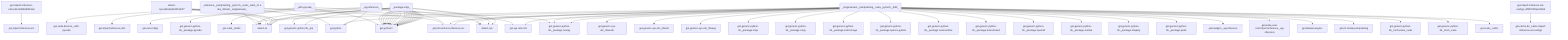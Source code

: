 graph TD
    app-mlperf-inference,d775cac873ee4231_(_reference,_pointpainting,_pytorch,_cuda,_valid,_r5.1-dev_default,_singlestream_) --> detect,os
    app-mlperf-inference,d775cac873ee4231_(_reference,_pointpainting,_pytorch,_cuda,_valid,_r5.1-dev_default,_singlestream_) --> get,sys-utils-mlc
    app-mlperf-inference,d775cac873ee4231_(_reference,_pointpainting,_pytorch,_cuda,_valid,_r5.1-dev_default,_singlestream_) --> get,python
    app-mlperf-inference,d775cac873ee4231_(_reference,_pointpainting,_pytorch,_cuda,_valid,_r5.1-dev_default,_singlestream_) --> get,mlcommons,inference,src
    get-mlperf-inference-utils,e341e5f86d8342e5 --> get,mlperf,inference,src
    app-mlperf-inference,d775cac873ee4231_(_reference,_pointpainting,_pytorch,_cuda,_valid,_r5.1-dev_default,_singlestream_) --> get,mlperf,inference,utils
    get-cuda-devices,7a3ede4d3558427a_(_with-pycuda_) --> get,cuda,_toolkit
    get-cuda-devices,7a3ede4d3558427a_(_with-pycuda_) --> get,python3
    get-generic-python-lib,94b62a682bc44791_(_package.pycuda_) --> get,python3
    get-cuda-devices,7a3ede4d3558427a_(_with-pycuda_) --> get,generic-python-lib,_package.pycuda
    get-generic-python-lib,94b62a682bc44791_(_package.numpy_) --> get,python3
    get-cuda-devices,7a3ede4d3558427a_(_with-pycuda_) --> get,generic-python-lib,_package.numpy
    app-mlperf-inference,d775cac873ee4231_(_reference,_pointpainting,_pytorch,_cuda,_valid,_r5.1-dev_default,_singlestream_) --> get,cuda-devices,_with-pycuda
    app-mlperf-inference-mlcommons-python,ff149e9781fc4b65_(_singlestream,_pointpainting,_cuda,_pytorch,_fp32_) --> detect,os
    detect-cpu,586c8a43320142f7 --> detect,os
    app-mlperf-inference-mlcommons-python,ff149e9781fc4b65_(_singlestream,_pointpainting,_cuda,_pytorch,_fp32_) --> detect,cpu
    app-mlperf-inference-mlcommons-python,ff149e9781fc4b65_(_singlestream,_pointpainting,_cuda,_pytorch,_fp32_) --> get,sys-utils-mlc
    app-mlperf-inference-mlcommons-python,ff149e9781fc4b65_(_singlestream,_pointpainting,_cuda,_pytorch,_fp32_) --> get,python
    app-mlperf-inference-mlcommons-python,ff149e9781fc4b65_(_singlestream,_pointpainting,_cuda,_pytorch,_fp32_) --> get,cuda,_cudnn
    get-generic-python-lib,94b62a682bc44791_(_torch_cuda_) --> get,python3
    app-mlperf-inference-mlcommons-python,ff149e9781fc4b65_(_singlestream,_pointpainting,_cuda,_pytorch,_fp32_) --> get,generic-python-lib,_torch_cuda
    get-generic-python-lib,94b62a682bc44791_(_torchvision_cuda_) --> get,python3
    app-mlperf-inference-mlcommons-python,ff149e9781fc4b65_(_singlestream,_pointpainting,_cuda,_pytorch,_fp32_) --> get,generic-python-lib,_torchvision_cuda
    app-mlperf-inference-mlcommons-python,ff149e9781fc4b65_(_singlestream,_pointpainting,_cuda,_pytorch,_fp32_) --> get,ml-model,pointpainting
    app-mlperf-inference-mlcommons-python,ff149e9781fc4b65_(_singlestream,_pointpainting,_cuda,_pytorch,_fp32_) --> get,dataset,waymo
    generate-mlperf-inference-user-conf,3af4475745964b93_(_wg-inference_) --> detect,os
    detect-cpu,586c8a43320142f7 --> detect,os
    generate-mlperf-inference-user-conf,3af4475745964b93_(_wg-inference_) --> detect,cpu
    generate-mlperf-inference-user-conf,3af4475745964b93_(_wg-inference_) --> get,python
    get-mlperf-inference-sut-configs,c2fbf72009e2445b --> get,cache,dir,_name.mlperf-inference-sut-configs
    generate-mlperf-inference-user-conf,3af4475745964b93_(_wg-inference_) --> get,sut,configs
    generate-mlperf-inference-user-conf,3af4475745964b93_(_wg-inference_) --> get,mlcommons,inference,src
    app-mlperf-inference-mlcommons-python,ff149e9781fc4b65_(_singlestream,_pointpainting,_cuda,_pytorch,_fp32_) --> generate,user-conf,mlperf,inference,_wg-inference
    app-mlperf-inference-mlcommons-python,ff149e9781fc4b65_(_singlestream,_pointpainting,_cuda,_pytorch,_fp32_) --> get,loadgen,_wg-inference
    app-mlperf-inference-mlcommons-python,ff149e9781fc4b65_(_singlestream,_pointpainting,_cuda,_pytorch,_fp32_) --> get,mlcommons,inference,src
    app-mlperf-inference-mlcommons-python,ff149e9781fc4b65_(_singlestream,_pointpainting,_cuda,_pytorch,_fp32_) --> get,mlcommons,inference,src
    get-generic-python-lib,94b62a682bc44791_(_package.psutil_) --> get,python3
    app-mlperf-inference-mlcommons-python,ff149e9781fc4b65_(_singlestream,_pointpainting,_cuda,_pytorch,_fp32_) --> get,generic-python-lib,_package.psutil
    get-generic-python-lib,94b62a682bc44791_(_package.shapely_) --> get,python3
    app-mlperf-inference-mlcommons-python,ff149e9781fc4b65_(_singlestream,_pointpainting,_cuda,_pytorch,_fp32_) --> get,generic-python-lib,_package.shapely
    get-generic-python-lib,94b62a682bc44791_(_package.numba_) --> get,python3
    app-mlperf-inference-mlcommons-python,ff149e9781fc4b65_(_singlestream,_pointpainting,_cuda,_pytorch,_fp32_) --> get,generic-python-lib,_package.numba
    get-generic-python-lib,94b62a682bc44791_(_package.open3d_) --> get,python3
    app-mlperf-inference-mlcommons-python,ff149e9781fc4b65_(_singlestream,_pointpainting,_cuda,_pytorch,_fp32_) --> get,generic-python-lib,_package.open3d
    get-generic-python-lib,94b62a682bc44791_(_package.numpy_) --> detect,os
    detect-cpu,586c8a43320142f7 --> detect,os
    get-generic-python-lib,94b62a682bc44791_(_package.numpy_) --> detect,cpu
    get-generic-python-lib,94b62a682bc44791_(_package.numpy_) --> get,python3
    get-generic-python-lib,94b62a682bc44791_(_pip_) --> get,python3
    get-generic-python-lib,94b62a682bc44791_(_package.numpy_) --> get,generic-python-lib,_pip
    app-mlperf-inference-mlcommons-python,ff149e9781fc4b65_(_singlestream,_pointpainting,_cuda,_pytorch,_fp32_) --> get,generic-python-lib,_package.numpy
    get-generic-python-lib,94b62a682bc44791_(_package.numpy_) --> detect,os
    detect-cpu,586c8a43320142f7 --> detect,os
    get-generic-python-lib,94b62a682bc44791_(_package.numpy_) --> detect,cpu
    get-generic-python-lib,94b62a682bc44791_(_package.numpy_) --> get,python3
    get-generic-python-lib,94b62a682bc44791_(_pip_) --> get,python3
    get-generic-python-lib,94b62a682bc44791_(_package.numpy_) --> get,generic-python-lib,_pip
    app-mlperf-inference-mlcommons-python,ff149e9781fc4b65_(_singlestream,_pointpainting,_cuda,_pytorch,_fp32_) --> get,generic-python-lib,_package.numpy
    get-generic-python-lib,94b62a682bc44791_(_package.tensorboard_) --> get,python3
    app-mlperf-inference-mlcommons-python,ff149e9781fc4b65_(_singlestream,_pointpainting,_cuda,_pytorch,_fp32_) --> get,generic-python-lib,_package.tensorboard
    get-generic-python-lib,94b62a682bc44791_(_package.onnxruntime_) --> get,python3
    app-mlperf-inference-mlcommons-python,ff149e9781fc4b65_(_singlestream,_pointpainting,_cuda,_pytorch,_fp32_) --> get,generic-python-lib,_package.onnxruntime
    get-generic-python-lib,94b62a682bc44791_(_package.opencv-python_) --> get,python3
    app-mlperf-inference-mlcommons-python,ff149e9781fc4b65_(_singlestream,_pointpainting,_cuda,_pytorch,_fp32_) --> get,generic-python-lib,_package.opencv-python
    get-generic-python-lib,94b62a682bc44791_(_package.scikit-image_) --> get,python3
    app-mlperf-inference-mlcommons-python,ff149e9781fc4b65_(_singlestream,_pointpainting,_cuda,_pytorch,_fp32_) --> get,generic-python-lib,_package.scikit-image
    get-generic-python-lib,94b62a682bc44791_(_package.scipy_) --> get,python3
    app-mlperf-inference-mlcommons-python,ff149e9781fc4b65_(_singlestream,_pointpainting,_cuda,_pytorch,_fp32_) --> get,generic-python-lib,_package.scipy
    get-generic-python-lib,94b62a682bc44791_(_package.ninja_) --> get,python3
    app-mlperf-inference-mlcommons-python,ff149e9781fc4b65_(_singlestream,_pointpainting,_cuda,_pytorch,_fp32_) --> get,generic-python-lib,_package.ninja
    app-mlperf-inference-mlcommons-python,ff149e9781fc4b65_(_singlestream,_pointpainting,_cuda,_pytorch,_fp32_) --> get,generic-sys-util,_ffmpeg
    app-mlperf-inference-mlcommons-python,ff149e9781fc4b65_(_singlestream,_pointpainting,_cuda,_pytorch,_fp32_) --> get,generic-sys-util,_libsm6
    app-mlperf-inference-mlcommons-python,ff149e9781fc4b65_(_singlestream,_pointpainting,_cuda,_pytorch,_fp32_) --> get,generic-sys-util,_libxext6